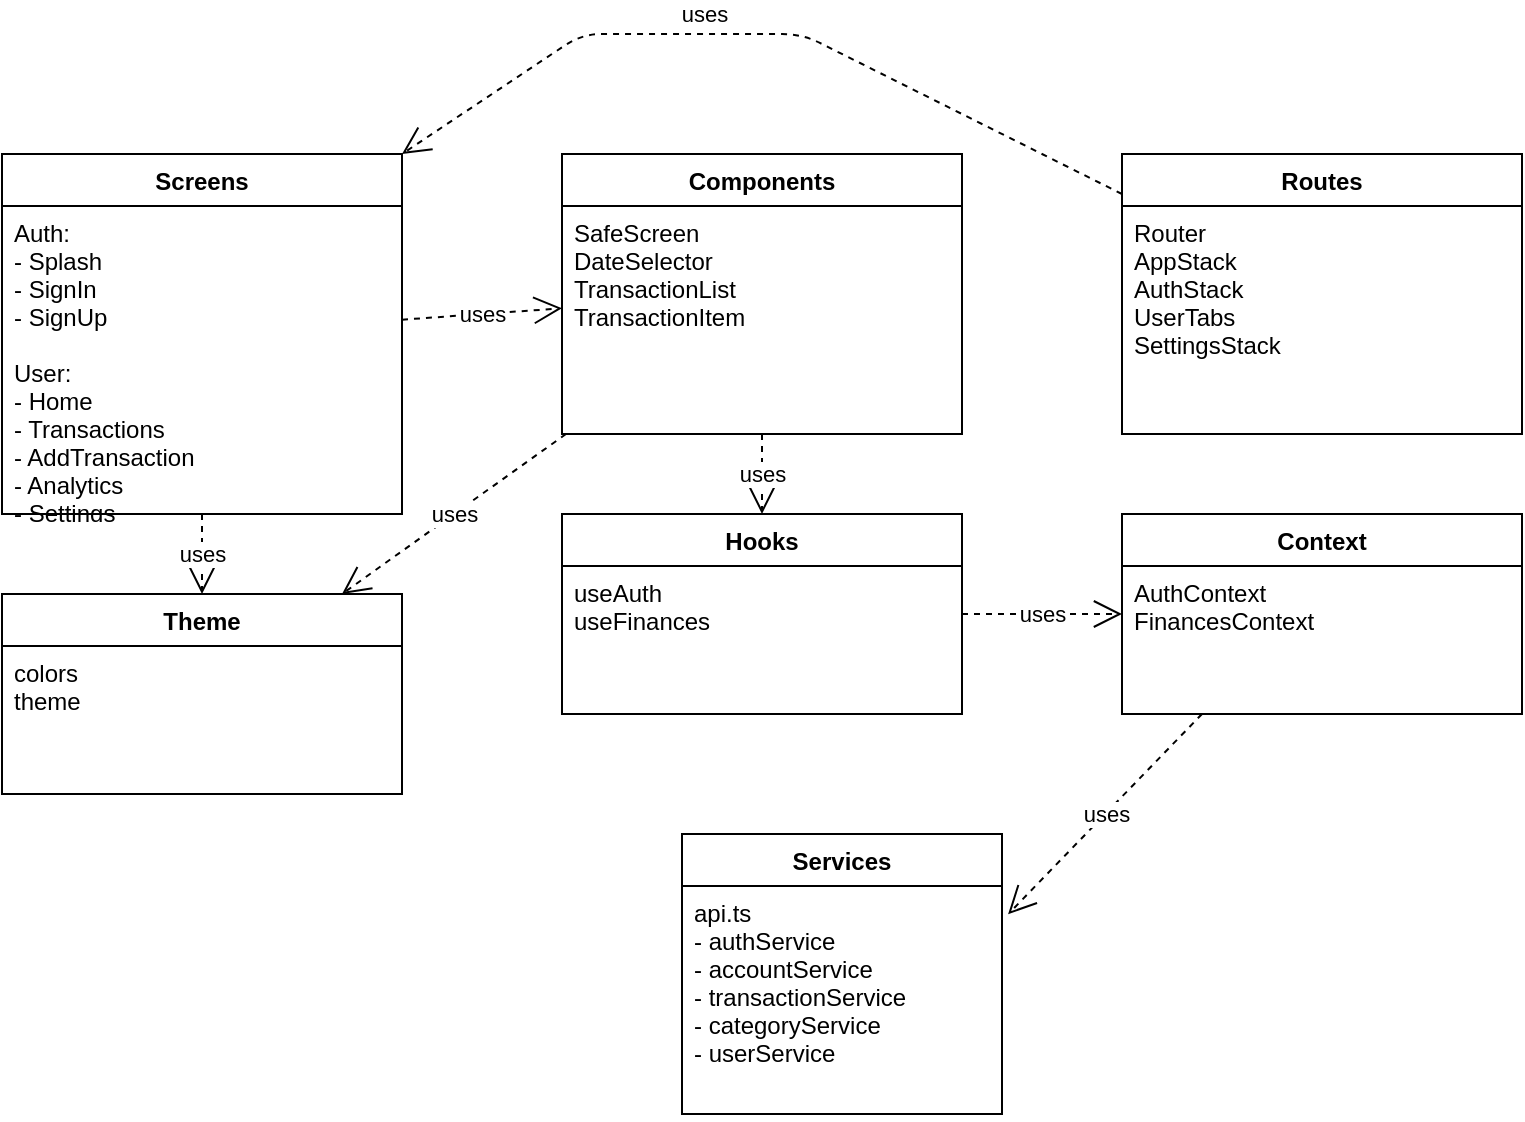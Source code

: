 <mxfile><diagram id="ZV2219q8HQldP2sXWkIe" name="Frontend Architecture"><mxGraphModel dx="799" dy="719" grid="1" gridSize="10" guides="1" tooltips="1" connect="1" arrows="1" fold="1" page="1" pageScale="1" pageWidth="850" pageHeight="1100" math="0" shadow="0"><root><mxCell id="0"/><mxCell id="1" parent="0"/><mxCell id="6" value="Services" style="swimlane;fontStyle=1;align=center;verticalAlign=top;childLayout=stackLayout;horizontal=1;startSize=26;horizontalStack=0;resizeParent=1;resizeParentMax=0;resizeLast=0;collapsible=1;marginBottom=0;" parent="1" vertex="1"><mxGeometry x="380" y="740" width="160" height="140" as="geometry"/></mxCell><mxCell id="7" value="api.ts&#10;- authService&#10;- accountService&#10;- transactionService&#10;- categoryService&#10;- userService" style="text;strokeColor=none;fillColor=none;align=left;verticalAlign=top;spacingLeft=4;spacingRight=4;overflow=hidden;rotatable=0;points=[[0,0.5],[1,0.5]];portConstraint=eastwest;" parent="6" vertex="1"><mxGeometry y="26" width="160" height="114" as="geometry"/></mxCell><mxCell id="16" value="Screens" style="swimlane;fontStyle=1;align=center;verticalAlign=top;childLayout=stackLayout;horizontal=1;startSize=26;horizontalStack=0;resizeParent=1;resizeParentMax=0;resizeLast=0;collapsible=1;marginBottom=0;" parent="1" vertex="1"><mxGeometry x="40" y="400" width="200" height="180" as="geometry"/></mxCell><mxCell id="17" value="Auth:&#10;- Splash&#10;- SignIn&#10;- SignUp&#10;&#10;User:&#10;- Home&#10;- Transactions&#10;- AddTransaction&#10;- Analytics&#10;- Settings" style="text;strokeColor=none;fillColor=none;align=left;verticalAlign=top;spacingLeft=4;spacingRight=4;overflow=hidden;rotatable=0;points=[[0,0.5],[1,0.5]];portConstraint=eastwest;" parent="16" vertex="1"><mxGeometry y="26" width="200" height="154" as="geometry"/></mxCell><mxCell id="18" value="Components" style="swimlane;fontStyle=1;align=center;verticalAlign=top;childLayout=stackLayout;horizontal=1;startSize=26;horizontalStack=0;resizeParent=1;resizeParentMax=0;resizeLast=0;collapsible=1;marginBottom=0;" parent="1" vertex="1"><mxGeometry x="320" y="400" width="200" height="140" as="geometry"/></mxCell><mxCell id="19" value="SafeScreen&#10;DateSelector&#10;TransactionList&#10;TransactionItem" style="text;strokeColor=none;fillColor=none;align=left;verticalAlign=top;spacingLeft=4;spacingRight=4;overflow=hidden;rotatable=0;points=[[0,0.5],[1,0.5]];portConstraint=eastwest;" parent="18" vertex="1"><mxGeometry y="26" width="200" height="114" as="geometry"/></mxCell><mxCell id="20" value="Routes" style="swimlane;fontStyle=1;align=center;verticalAlign=top;childLayout=stackLayout;horizontal=1;startSize=26;horizontalStack=0;resizeParent=1;resizeParentMax=0;resizeLast=0;collapsible=1;marginBottom=0;" parent="1" vertex="1"><mxGeometry x="600" y="400" width="200" height="140" as="geometry"/></mxCell><mxCell id="21" value="Router&#10;AppStack&#10;AuthStack&#10;UserTabs&#10;SettingsStack" style="text;strokeColor=none;fillColor=none;align=left;verticalAlign=top;spacingLeft=4;spacingRight=4;overflow=hidden;rotatable=0;points=[[0,0.5],[1,0.5]];portConstraint=eastwest;" parent="20" vertex="1"><mxGeometry y="26" width="200" height="114" as="geometry"/></mxCell><mxCell id="22" value="Hooks" style="swimlane;fontStyle=1;align=center;verticalAlign=top;childLayout=stackLayout;horizontal=1;startSize=26;horizontalStack=0;resizeParent=1;resizeParentMax=0;resizeLast=0;collapsible=1;marginBottom=0;" parent="1" vertex="1"><mxGeometry x="320" y="580" width="200" height="100" as="geometry"/></mxCell><mxCell id="23" value="useAuth&#10;useFinances" style="text;strokeColor=none;fillColor=none;align=left;verticalAlign=top;spacingLeft=4;spacingRight=4;overflow=hidden;rotatable=0;points=[[0,0.5],[1,0.5]];portConstraint=eastwest;" parent="22" vertex="1"><mxGeometry y="26" width="200" height="74" as="geometry"/></mxCell><mxCell id="24" value="Context" style="swimlane;fontStyle=1;align=center;verticalAlign=top;childLayout=stackLayout;horizontal=1;startSize=26;horizontalStack=0;resizeParent=1;resizeParentMax=0;resizeLast=0;collapsible=1;marginBottom=0;" parent="1" vertex="1"><mxGeometry x="600" y="580" width="200" height="100" as="geometry"/></mxCell><mxCell id="25" value="AuthContext&#10;FinancesContext" style="text;strokeColor=none;fillColor=none;align=left;verticalAlign=top;spacingLeft=4;spacingRight=4;overflow=hidden;rotatable=0;points=[[0,0.5],[1,0.5]];portConstraint=eastwest;" parent="24" vertex="1"><mxGeometry y="26" width="200" height="74" as="geometry"/></mxCell><mxCell id="26" value="Theme" style="swimlane;fontStyle=1;align=center;verticalAlign=top;childLayout=stackLayout;horizontal=1;startSize=26;horizontalStack=0;resizeParent=1;resizeParentMax=0;resizeLast=0;collapsible=1;marginBottom=0;" parent="1" vertex="1"><mxGeometry x="40" y="620" width="200" height="100" as="geometry"/></mxCell><mxCell id="27" value="colors&#10;theme" style="text;strokeColor=none;fillColor=none;align=left;verticalAlign=top;spacingLeft=4;spacingRight=4;overflow=hidden;rotatable=0;points=[[0,0.5],[1,0.5]];portConstraint=eastwest;" parent="26" vertex="1"><mxGeometry y="26" width="200" height="74" as="geometry"/></mxCell><mxCell id="28" value="uses" style="endArrow=open;endSize=12;dashed=1;html=1;" parent="1" source="16" target="18" edge="1"><mxGeometry relative="1" as="geometry"/></mxCell><mxCell id="29" value="uses" style="endArrow=open;endSize=12;dashed=1;html=1;entryX=1;entryY=0;entryDx=0;entryDy=0;" parent="1" source="20" target="16" edge="1"><mxGeometry x="0.153" y="-10" relative="1" as="geometry"><Array as="points"><mxPoint x="440" y="340"/><mxPoint x="330" y="340"/></Array><mxPoint x="1" as="offset"/></mxGeometry></mxCell><mxCell id="30" value="uses" style="endArrow=open;endSize=12;dashed=1;html=1;" parent="1" source="18" target="22" edge="1"><mxGeometry relative="1" as="geometry"/></mxCell><mxCell id="31" value="uses" style="endArrow=open;endSize=12;dashed=1;html=1;" parent="1" source="22" target="24" edge="1"><mxGeometry relative="1" as="geometry"/></mxCell><mxCell id="32" value="uses" style="endArrow=open;endSize=12;dashed=1;html=1;" parent="1" source="18" target="26" edge="1"><mxGeometry relative="1" as="geometry"/></mxCell><mxCell id="33" value="uses" style="endArrow=open;endSize=12;dashed=1;html=1;" parent="1" source="16" target="26" edge="1"><mxGeometry relative="1" as="geometry"/></mxCell><mxCell id="34" value="uses" style="endArrow=open;endSize=12;dashed=1;html=1;entryX=1.019;entryY=0.124;entryDx=0;entryDy=0;entryPerimeter=0;" parent="1" target="7" edge="1"><mxGeometry relative="1" as="geometry"><mxPoint x="640" y="680" as="sourcePoint"/><mxPoint x="520" y="760.0" as="targetPoint"/></mxGeometry></mxCell></root></mxGraphModel></diagram></mxfile>